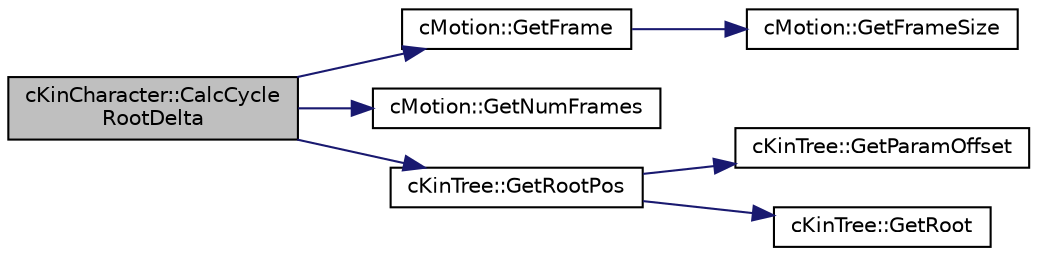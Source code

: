digraph "cKinCharacter::CalcCycleRootDelta"
{
 // LATEX_PDF_SIZE
  edge [fontname="Helvetica",fontsize="10",labelfontname="Helvetica",labelfontsize="10"];
  node [fontname="Helvetica",fontsize="10",shape=record];
  rankdir="LR";
  Node1 [label="cKinCharacter::CalcCycle\lRootDelta",height=0.2,width=0.4,color="black", fillcolor="grey75", style="filled", fontcolor="black",tooltip=" "];
  Node1 -> Node2 [color="midnightblue",fontsize="10",style="solid",fontname="Helvetica"];
  Node2 [label="cMotion::GetFrame",height=0.2,width=0.4,color="black", fillcolor="white", style="filled",URL="$classc_motion.html#a9e15724e2358c019487360c2989a335e",tooltip=" "];
  Node2 -> Node3 [color="midnightblue",fontsize="10",style="solid",fontname="Helvetica"];
  Node3 [label="cMotion::GetFrameSize",height=0.2,width=0.4,color="black", fillcolor="white", style="filled",URL="$classc_motion.html#ae70cd8ffa5ec5ef8f08f70d2ed7147e8",tooltip=" "];
  Node1 -> Node4 [color="midnightblue",fontsize="10",style="solid",fontname="Helvetica"];
  Node4 [label="cMotion::GetNumFrames",height=0.2,width=0.4,color="black", fillcolor="white", style="filled",URL="$classc_motion.html#a345ad7c6fab23c99b0d121763b0a8c10",tooltip=" "];
  Node1 -> Node5 [color="midnightblue",fontsize="10",style="solid",fontname="Helvetica"];
  Node5 [label="cKinTree::GetRootPos",height=0.2,width=0.4,color="black", fillcolor="white", style="filled",URL="$classc_kin_tree.html#af64ed1799d144a87342b473fdc46ec73",tooltip=" "];
  Node5 -> Node6 [color="midnightblue",fontsize="10",style="solid",fontname="Helvetica"];
  Node6 [label="cKinTree::GetParamOffset",height=0.2,width=0.4,color="black", fillcolor="white", style="filled",URL="$classc_kin_tree.html#aba4aced4cc6c401006617e288e84e723",tooltip=" "];
  Node5 -> Node7 [color="midnightblue",fontsize="10",style="solid",fontname="Helvetica"];
  Node7 [label="cKinTree::GetRoot",height=0.2,width=0.4,color="black", fillcolor="white", style="filled",URL="$classc_kin_tree.html#a81b9799b03d32762ac820eb0886f369c",tooltip=" "];
}
